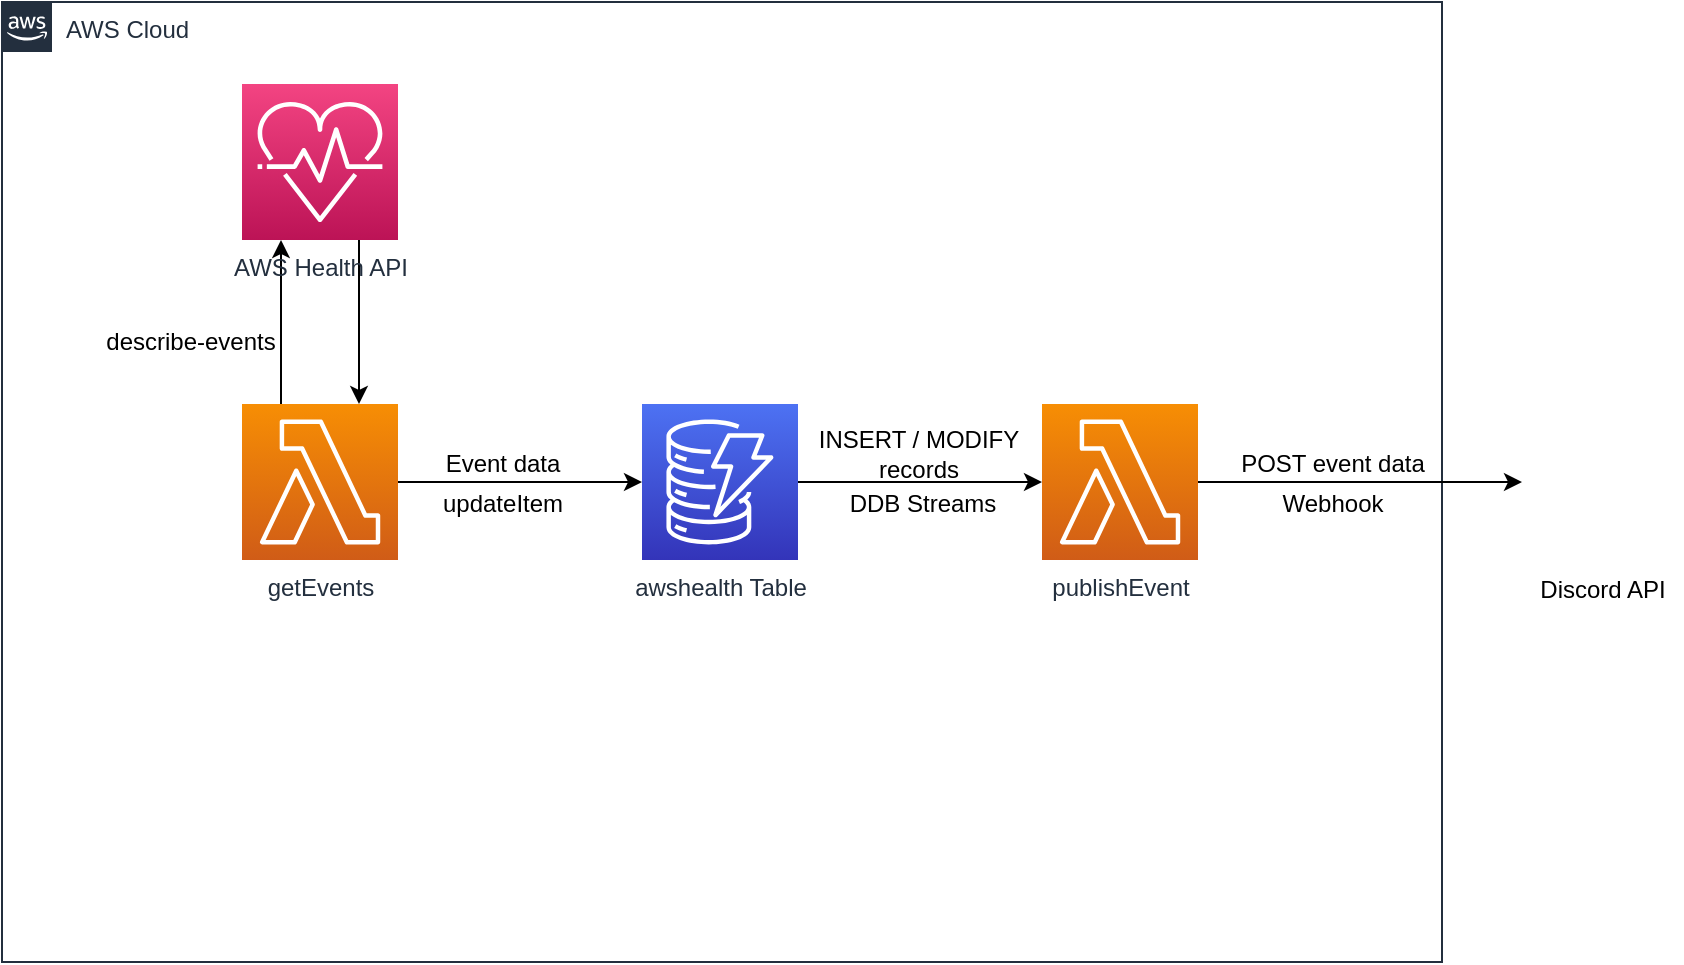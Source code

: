 <mxfile version="15.9.6" type="device"><diagram id="KZYNbTHsfQ6xdm1WxrPx" name="Page-1"><mxGraphModel dx="1422" dy="705" grid="1" gridSize="10" guides="1" tooltips="1" connect="1" arrows="1" fold="1" page="1" pageScale="1" pageWidth="1169" pageHeight="827" math="0" shadow="0"><root><mxCell id="0"/><mxCell id="1" value="Application" parent="0"/><mxCell id="4peAOmJf3meum6gI1sML-1" value="AWS Cloud" style="points=[[0,0],[0.25,0],[0.5,0],[0.75,0],[1,0],[1,0.25],[1,0.5],[1,0.75],[1,1],[0.75,1],[0.5,1],[0.25,1],[0,1],[0,0.75],[0,0.5],[0,0.25]];outlineConnect=0;gradientColor=none;html=1;whiteSpace=wrap;fontSize=12;fontStyle=0;container=1;pointerEvents=0;collapsible=0;recursiveResize=0;shape=mxgraph.aws4.group;grIcon=mxgraph.aws4.group_aws_cloud_alt;strokeColor=#232F3E;fillColor=none;verticalAlign=top;align=left;spacingLeft=30;fontColor=#232F3E;dashed=0;comic=0;" vertex="1" parent="1"><mxGeometry x="80" y="80" width="720" height="480" as="geometry"/></mxCell><mxCell id="4peAOmJf3meum6gI1sML-10" style="edgeStyle=orthogonalEdgeStyle;rounded=0;orthogonalLoop=1;jettySize=auto;html=1;comic=0;" edge="1" parent="4peAOmJf3meum6gI1sML-1" source="4peAOmJf3meum6gI1sML-2" target="4peAOmJf3meum6gI1sML-4"><mxGeometry relative="1" as="geometry"/></mxCell><mxCell id="4peAOmJf3meum6gI1sML-14" style="edgeStyle=orthogonalEdgeStyle;rounded=0;orthogonalLoop=1;jettySize=auto;html=1;exitX=0.25;exitY=0;exitDx=0;exitDy=0;exitPerimeter=0;entryX=0.25;entryY=1;entryDx=0;entryDy=0;entryPerimeter=0;comic=0;" edge="1" parent="4peAOmJf3meum6gI1sML-1" source="4peAOmJf3meum6gI1sML-2" target="4peAOmJf3meum6gI1sML-8"><mxGeometry relative="1" as="geometry"/></mxCell><mxCell id="4peAOmJf3meum6gI1sML-2" value="getEvents" style="sketch=0;points=[[0,0,0],[0.25,0,0],[0.5,0,0],[0.75,0,0],[1,0,0],[0,1,0],[0.25,1,0],[0.5,1,0],[0.75,1,0],[1,1,0],[0,0.25,0],[0,0.5,0],[0,0.75,0],[1,0.25,0],[1,0.5,0],[1,0.75,0]];outlineConnect=0;fontColor=#232F3E;gradientColor=#F78E04;gradientDirection=north;fillColor=#D05C17;strokeColor=#ffffff;dashed=0;verticalLabelPosition=bottom;verticalAlign=top;align=center;html=1;fontSize=12;fontStyle=0;aspect=fixed;shape=mxgraph.aws4.resourceIcon;resIcon=mxgraph.aws4.lambda;comic=0;" vertex="1" parent="4peAOmJf3meum6gI1sML-1"><mxGeometry x="120" y="201" width="78" height="78" as="geometry"/></mxCell><mxCell id="4peAOmJf3meum6gI1sML-3" value="publishEvent" style="sketch=0;points=[[0,0,0],[0.25,0,0],[0.5,0,0],[0.75,0,0],[1,0,0],[0,1,0],[0.25,1,0],[0.5,1,0],[0.75,1,0],[1,1,0],[0,0.25,0],[0,0.5,0],[0,0.75,0],[1,0.25,0],[1,0.5,0],[1,0.75,0]];outlineConnect=0;fontColor=#232F3E;gradientColor=#F78E04;gradientDirection=north;fillColor=#D05C17;strokeColor=#ffffff;dashed=0;verticalLabelPosition=bottom;verticalAlign=top;align=center;html=1;fontSize=12;fontStyle=0;aspect=fixed;shape=mxgraph.aws4.resourceIcon;resIcon=mxgraph.aws4.lambda;comic=0;" vertex="1" parent="4peAOmJf3meum6gI1sML-1"><mxGeometry x="520" y="201" width="78" height="78" as="geometry"/></mxCell><mxCell id="4peAOmJf3meum6gI1sML-11" style="edgeStyle=orthogonalEdgeStyle;rounded=0;orthogonalLoop=1;jettySize=auto;html=1;comic=0;" edge="1" parent="4peAOmJf3meum6gI1sML-1" source="4peAOmJf3meum6gI1sML-4" target="4peAOmJf3meum6gI1sML-3"><mxGeometry relative="1" as="geometry"/></mxCell><mxCell id="4peAOmJf3meum6gI1sML-4" value="awshealth Table" style="sketch=0;points=[[0,0,0],[0.25,0,0],[0.5,0,0],[0.75,0,0],[1,0,0],[0,1,0],[0.25,1,0],[0.5,1,0],[0.75,1,0],[1,1,0],[0,0.25,0],[0,0.5,0],[0,0.75,0],[1,0.25,0],[1,0.5,0],[1,0.75,0]];outlineConnect=0;fontColor=#232F3E;gradientColor=#4D72F3;gradientDirection=north;fillColor=#3334B9;strokeColor=#ffffff;dashed=0;verticalLabelPosition=bottom;verticalAlign=top;align=center;html=1;fontSize=12;fontStyle=0;aspect=fixed;shape=mxgraph.aws4.resourceIcon;resIcon=mxgraph.aws4.dynamodb;comic=0;" vertex="1" parent="4peAOmJf3meum6gI1sML-1"><mxGeometry x="320" y="201" width="78" height="78" as="geometry"/></mxCell><mxCell id="4peAOmJf3meum6gI1sML-15" style="edgeStyle=orthogonalEdgeStyle;rounded=0;orthogonalLoop=1;jettySize=auto;html=1;exitX=0.75;exitY=1;exitDx=0;exitDy=0;exitPerimeter=0;entryX=0.75;entryY=0;entryDx=0;entryDy=0;entryPerimeter=0;comic=0;" edge="1" parent="4peAOmJf3meum6gI1sML-1" source="4peAOmJf3meum6gI1sML-8" target="4peAOmJf3meum6gI1sML-2"><mxGeometry relative="1" as="geometry"/></mxCell><mxCell id="4peAOmJf3meum6gI1sML-8" value="AWS Health API" style="sketch=0;points=[[0,0,0],[0.25,0,0],[0.5,0,0],[0.75,0,0],[1,0,0],[0,1,0],[0.25,1,0],[0.5,1,0],[0.75,1,0],[1,1,0],[0,0.25,0],[0,0.5,0],[0,0.75,0],[1,0.25,0],[1,0.5,0],[1,0.75,0]];points=[[0,0,0],[0.25,0,0],[0.5,0,0],[0.75,0,0],[1,0,0],[0,1,0],[0.25,1,0],[0.5,1,0],[0.75,1,0],[1,1,0],[0,0.25,0],[0,0.5,0],[0,0.75,0],[1,0.25,0],[1,0.5,0],[1,0.75,0]];outlineConnect=0;fontColor=#232F3E;gradientColor=#F34482;gradientDirection=north;fillColor=#BC1356;strokeColor=#ffffff;dashed=0;verticalLabelPosition=bottom;verticalAlign=top;align=center;html=1;fontSize=12;fontStyle=0;aspect=fixed;shape=mxgraph.aws4.resourceIcon;resIcon=mxgraph.aws4.personal_health_dashboard;comic=0;" vertex="1" parent="4peAOmJf3meum6gI1sML-1"><mxGeometry x="120" y="41" width="78" height="78" as="geometry"/></mxCell><mxCell id="4peAOmJf3meum6gI1sML-13" value="DDB Streams" style="text;html=1;align=center;verticalAlign=middle;resizable=0;points=[];autosize=1;strokeColor=none;fillColor=none;comic=0;" vertex="1" parent="4peAOmJf3meum6gI1sML-1"><mxGeometry x="415" y="241" width="90" height="20" as="geometry"/></mxCell><mxCell id="4peAOmJf3meum6gI1sML-16" value="describe-events" style="text;html=1;align=center;verticalAlign=middle;resizable=0;points=[];autosize=1;strokeColor=none;fillColor=none;comic=0;" vertex="1" parent="4peAOmJf3meum6gI1sML-1"><mxGeometry x="44" y="160" width="100" height="20" as="geometry"/></mxCell><mxCell id="4peAOmJf3meum6gI1sML-17" value="Event data" style="text;html=1;align=center;verticalAlign=middle;resizable=0;points=[];autosize=1;strokeColor=none;fillColor=none;comic=0;" vertex="1" parent="4peAOmJf3meum6gI1sML-1"><mxGeometry x="215" y="221" width="70" height="20" as="geometry"/></mxCell><mxCell id="4peAOmJf3meum6gI1sML-18" value="updateItem" style="text;html=1;align=center;verticalAlign=middle;resizable=0;points=[];autosize=1;strokeColor=none;fillColor=none;comic=0;" vertex="1" parent="4peAOmJf3meum6gI1sML-1"><mxGeometry x="210" y="241" width="80" height="20" as="geometry"/></mxCell><mxCell id="4peAOmJf3meum6gI1sML-19" value="INSERT / MODIFY&lt;br&gt;records" style="text;html=1;align=center;verticalAlign=middle;resizable=0;points=[];autosize=1;strokeColor=none;fillColor=none;comic=0;" vertex="1" parent="4peAOmJf3meum6gI1sML-1"><mxGeometry x="398" y="211" width="120" height="30" as="geometry"/></mxCell><mxCell id="4peAOmJf3meum6gI1sML-20" value="POST event data" style="text;html=1;align=center;verticalAlign=middle;resizable=0;points=[];autosize=1;strokeColor=none;fillColor=none;comic=0;" vertex="1" parent="4peAOmJf3meum6gI1sML-1"><mxGeometry x="610" y="221" width="110" height="20" as="geometry"/></mxCell><mxCell id="4peAOmJf3meum6gI1sML-21" value="Webhook" style="text;html=1;align=center;verticalAlign=middle;resizable=0;points=[];autosize=1;strokeColor=none;fillColor=none;comic=0;" vertex="1" parent="4peAOmJf3meum6gI1sML-1"><mxGeometry x="630" y="241" width="70" height="20" as="geometry"/></mxCell><mxCell id="4peAOmJf3meum6gI1sML-7" value="Discord API" style="shape=image;html=1;verticalAlign=top;verticalLabelPosition=bottom;labelBackgroundColor=#ffffff;imageAspect=0;aspect=fixed;image=https://cdn1.iconfinder.com/data/icons/unicons-line-vol-3/24/discord-128.png;comic=0;" vertex="1" parent="1"><mxGeometry x="840" y="280" width="80" height="80" as="geometry"/></mxCell><mxCell id="4peAOmJf3meum6gI1sML-12" style="edgeStyle=orthogonalEdgeStyle;rounded=0;orthogonalLoop=1;jettySize=auto;html=1;comic=0;" edge="1" parent="1" source="4peAOmJf3meum6gI1sML-3" target="4peAOmJf3meum6gI1sML-7"><mxGeometry relative="1" as="geometry"/></mxCell><mxCell id="4peAOmJf3meum6gI1sML-31" value="Infrastructure" parent="0" visible="0"/><mxCell id="4peAOmJf3meum6gI1sML-34" style="edgeStyle=orthogonalEdgeStyle;rounded=0;orthogonalLoop=1;jettySize=auto;html=1;entryX=0.5;entryY=1;entryDx=0;entryDy=0;entryPerimeter=0;dashed=1;fillOpacity=100;" edge="1" parent="4peAOmJf3meum6gI1sML-31" source="4peAOmJf3meum6gI1sML-36"><mxGeometry relative="1" as="geometry"><mxPoint x="239" y="359" as="targetPoint"/><Array as="points"><mxPoint x="440" y="400"/><mxPoint x="239" y="400"/></Array></mxGeometry></mxCell><mxCell id="4peAOmJf3meum6gI1sML-35" style="edgeStyle=orthogonalEdgeStyle;rounded=0;orthogonalLoop=1;jettySize=auto;html=1;dashed=1;fillOpacity=100;" edge="1" parent="4peAOmJf3meum6gI1sML-31" source="4peAOmJf3meum6gI1sML-36"><mxGeometry relative="1" as="geometry"><mxPoint x="639" y="359" as="targetPoint"/><Array as="points"><mxPoint x="440" y="400"/><mxPoint x="639" y="400"/></Array></mxGeometry></mxCell><mxCell id="4peAOmJf3meum6gI1sML-36" value="awshealth-lambda&lt;br&gt;(role)" style="sketch=0;outlineConnect=0;fontColor=#232F3E;gradientColor=none;fillColor=#BF0816;strokeColor=none;dashed=0;verticalLabelPosition=bottom;verticalAlign=top;align=center;html=1;fontSize=12;fontStyle=0;aspect=fixed;pointerEvents=1;shape=mxgraph.aws4.role;shadow=0;fillOpacity=100;" vertex="1" parent="4peAOmJf3meum6gI1sML-31"><mxGeometry x="401" y="457" width="78" height="44" as="geometry"/></mxCell><mxCell id="4peAOmJf3meum6gI1sML-37" style="edgeStyle=orthogonalEdgeStyle;rounded=0;orthogonalLoop=1;jettySize=auto;html=1;shadow=0;sketch=0;fillOpacity=100;" edge="1" parent="4peAOmJf3meum6gI1sML-31" source="4peAOmJf3meum6gI1sML-38" target="4peAOmJf3meum6gI1sML-36"><mxGeometry relative="1" as="geometry"><Array as="points"><mxPoint x="300" y="479"/><mxPoint x="300" y="479"/></Array></mxGeometry></mxCell><mxCell id="4peAOmJf3meum6gI1sML-38" value="LambdaBasicExecutionRole&lt;br&gt;(policy)" style="sketch=0;outlineConnect=0;fontColor=#232F3E;gradientColor=none;fillColor=#BF0816;strokeColor=none;dashed=0;verticalLabelPosition=bottom;verticalAlign=top;align=center;html=1;fontSize=12;fontStyle=0;aspect=fixed;pointerEvents=1;shape=mxgraph.aws4.permissions;shadow=0;fillOpacity=100;" vertex="1" parent="4peAOmJf3meum6gI1sML-31"><mxGeometry x="160" y="440" width="62" height="78" as="geometry"/></mxCell><mxCell id="4peAOmJf3meum6gI1sML-39" style="edgeStyle=orthogonalEdgeStyle;rounded=0;orthogonalLoop=1;jettySize=auto;html=1;shadow=0;sketch=0;fillOpacity=100;" edge="1" parent="4peAOmJf3meum6gI1sML-31" source="4peAOmJf3meum6gI1sML-40" target="4peAOmJf3meum6gI1sML-36"><mxGeometry relative="1" as="geometry"/></mxCell><mxCell id="4peAOmJf3meum6gI1sML-40" value="DDBStreams&lt;br&gt;(policy)" style="sketch=0;outlineConnect=0;fontColor=#232F3E;gradientColor=none;fillColor=#BF0816;strokeColor=none;dashed=0;verticalLabelPosition=bottom;verticalAlign=top;align=center;html=1;fontSize=12;fontStyle=0;aspect=fixed;pointerEvents=1;shape=mxgraph.aws4.permissions;shadow=0;fillOpacity=100;" vertex="1" parent="4peAOmJf3meum6gI1sML-31"><mxGeometry x="660" y="440" width="62" height="78" as="geometry"/></mxCell><mxCell id="4peAOmJf3meum6gI1sML-60" style="edgeStyle=orthogonalEdgeStyle;rounded=0;sketch=0;orthogonalLoop=1;jettySize=auto;html=1;shadow=0;" edge="1" parent="4peAOmJf3meum6gI1sML-31" source="4peAOmJf3meum6gI1sML-42" target="4peAOmJf3meum6gI1sML-57"><mxGeometry relative="1" as="geometry"/></mxCell><mxCell id="4peAOmJf3meum6gI1sML-42" value="awshealth repo" style="dashed=0;outlineConnect=0;html=1;align=center;labelPosition=center;verticalLabelPosition=bottom;verticalAlign=top;shape=mxgraph.weblogos.github;shadow=0;" vertex="1" parent="4peAOmJf3meum6gI1sML-31"><mxGeometry x="840" y="127" width="65" height="65" as="geometry"/></mxCell><mxCell id="4peAOmJf3meum6gI1sML-55" style="edgeStyle=orthogonalEdgeStyle;rounded=0;sketch=0;orthogonalLoop=1;jettySize=auto;html=1;shadow=0;dashed=1;" edge="1" parent="4peAOmJf3meum6gI1sML-31" source="4peAOmJf3meum6gI1sML-57"><mxGeometry relative="1" as="geometry"><mxPoint x="639" y="281" as="targetPoint"/></mxGeometry></mxCell><mxCell id="4peAOmJf3meum6gI1sML-56" style="edgeStyle=orthogonalEdgeStyle;rounded=0;sketch=0;orthogonalLoop=1;jettySize=auto;html=1;shadow=0;entryX=1;entryY=0.25;entryDx=0;entryDy=0;entryPerimeter=0;dashed=1;" edge="1" parent="4peAOmJf3meum6gI1sML-31" source="4peAOmJf3meum6gI1sML-57"><mxGeometry relative="1" as="geometry"><mxPoint x="278" y="300.5" as="targetPoint"/><Array as="points"><mxPoint x="639" y="250"/><mxPoint x="290" y="250"/><mxPoint x="290" y="301"/></Array></mxGeometry></mxCell><mxCell id="4peAOmJf3meum6gI1sML-57" value="" style="sketch=0;points=[[0,0,0],[0.25,0,0],[0.5,0,0],[0.75,0,0],[1,0,0],[0,1,0],[0.25,1,0],[0.5,1,0],[0.75,1,0],[1,1,0],[0,0.25,0],[0,0.5,0],[0,0.75,0],[1,0.25,0],[1,0.5,0],[1,0.75,0]];outlineConnect=0;fontColor=#232F3E;gradientColor=#60A337;gradientDirection=north;fillColor=#277116;strokeColor=#ffffff;dashed=0;verticalLabelPosition=bottom;verticalAlign=top;align=center;html=1;fontSize=12;fontStyle=0;aspect=fixed;shape=mxgraph.aws4.resourceIcon;resIcon=mxgraph.aws4.s3;shadow=0;" vertex="1" parent="4peAOmJf3meum6gI1sML-31"><mxGeometry x="600" y="120" width="78" height="78" as="geometry"/></mxCell><mxCell id="4peAOmJf3meum6gI1sML-58" value="GitHub Actions" style="text;html=1;align=center;verticalAlign=middle;resizable=0;points=[];autosize=1;strokeColor=none;fillColor=none;" vertex="1" parent="4peAOmJf3meum6gI1sML-31"><mxGeometry x="705" y="160" width="90" height="20" as="geometry"/></mxCell><mxCell id="4peAOmJf3meum6gI1sML-59" value="Deploy" style="text;html=1;align=center;verticalAlign=middle;resizable=0;points=[];autosize=1;strokeColor=none;fillColor=none;" vertex="1" parent="4peAOmJf3meum6gI1sML-31"><mxGeometry x="720" y="140" width="50" height="20" as="geometry"/></mxCell></root></mxGraphModel></diagram></mxfile>